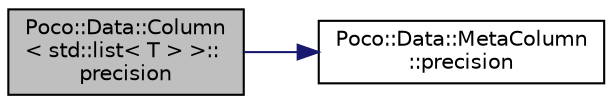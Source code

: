 digraph "Poco::Data::Column&lt; std::list&lt; T &gt; &gt;::precision"
{
 // LATEX_PDF_SIZE
  edge [fontname="Helvetica",fontsize="10",labelfontname="Helvetica",labelfontsize="10"];
  node [fontname="Helvetica",fontsize="10",shape=record];
  rankdir="LR";
  Node1 [label="Poco::Data::Column\l\< std::list\< T \> \>::\lprecision",height=0.2,width=0.4,color="black", fillcolor="grey75", style="filled", fontcolor="black",tooltip=" "];
  Node1 -> Node2 [color="midnightblue",fontsize="10",style="solid"];
  Node2 [label="Poco::Data::MetaColumn\l::precision",height=0.2,width=0.4,color="black", fillcolor="white", style="filled",URL="$classPoco_1_1Data_1_1MetaColumn.html#a348d0c393fb8584adb5e62045211cfe6",tooltip="Returns column maximum length."];
}
